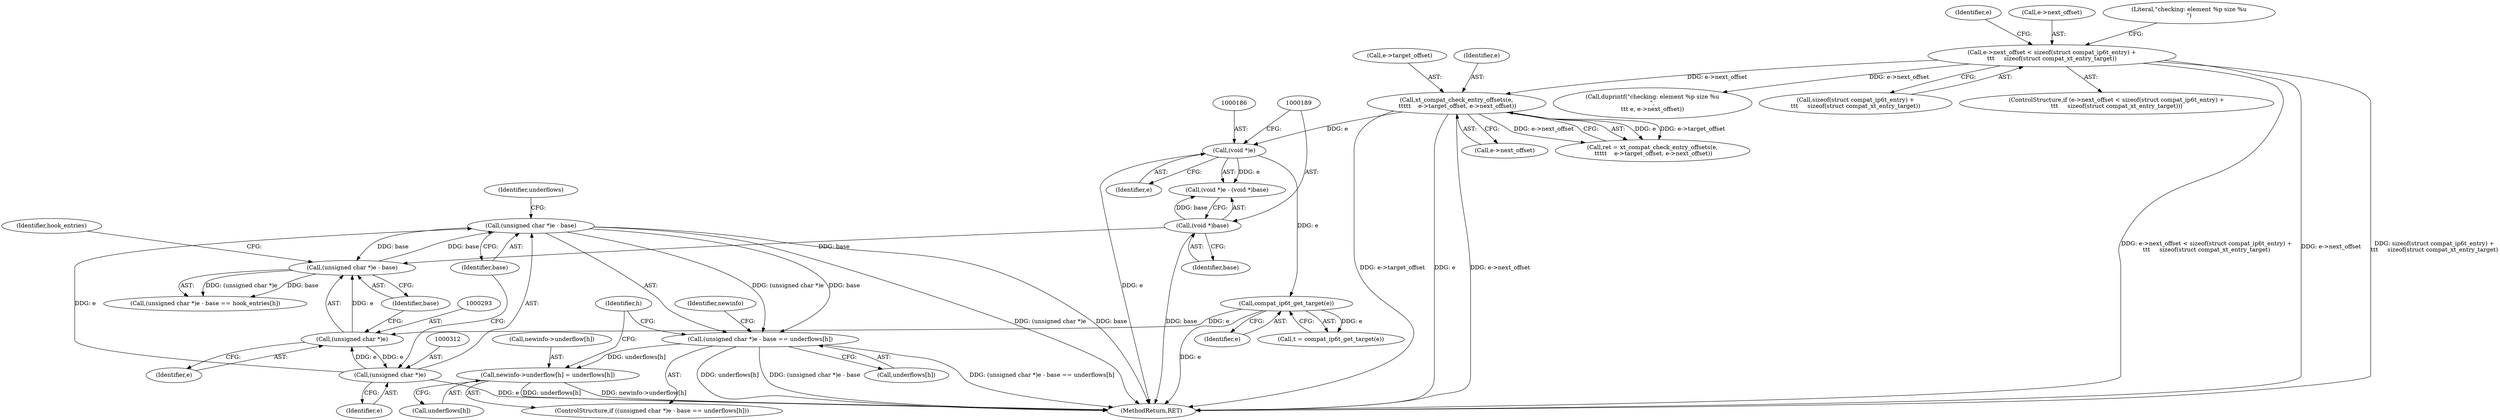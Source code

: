 digraph "0_linux_ce683e5f9d045e5d67d1312a42b359cb2ab2a13c_3@pointer" {
"1000318" [label="(Call,newinfo->underflow[h] = underflows[h])"];
"1000309" [label="(Call,(unsigned char *)e - base == underflows[h])"];
"1000310" [label="(Call,(unsigned char *)e - base)"];
"1000311" [label="(Call,(unsigned char *)e)"];
"1000292" [label="(Call,(unsigned char *)e)"];
"1000215" [label="(Call,compat_ip6t_get_target(e))"];
"1000185" [label="(Call,(void *)e)"];
"1000163" [label="(Call,xt_compat_check_entry_offsets(e,\n \t\t\t\t\t    e->target_offset, e->next_offset))"];
"1000132" [label="(Call,e->next_offset < sizeof(struct compat_ip6t_entry) +\n\t\t\t     sizeof(struct compat_xt_entry_target))"];
"1000291" [label="(Call,(unsigned char *)e - base)"];
"1000188" [label="(Call,(void *)base)"];
"1000321" [label="(Identifier,newinfo)"];
"1000294" [label="(Identifier,e)"];
"1000142" [label="(Call,duprintf(\"checking: element %p size %u\n\",\n\t\t\t e, e->next_offset))"];
"1000315" [label="(Call,underflows[h])"];
"1000314" [label="(Identifier,base)"];
"1000168" [label="(Call,e->next_offset)"];
"1000316" [label="(Identifier,underflows)"];
"1000156" [label="(Identifier,e)"];
"1000163" [label="(Call,xt_compat_check_entry_offsets(e,\n \t\t\t\t\t    e->target_offset, e->next_offset))"];
"1000375" [label="(MethodReturn,RET)"];
"1000319" [label="(Call,newinfo->underflow[h])"];
"1000136" [label="(Call,sizeof(struct compat_ip6t_entry) +\n\t\t\t     sizeof(struct compat_xt_entry_target))"];
"1000161" [label="(Call,ret = xt_compat_check_entry_offsets(e,\n \t\t\t\t\t    e->target_offset, e->next_offset))"];
"1000308" [label="(ControlStructure,if ((unsigned char *)e - base == underflows[h]))"];
"1000216" [label="(Identifier,e)"];
"1000164" [label="(Identifier,e)"];
"1000311" [label="(Call,(unsigned char *)e)"];
"1000310" [label="(Call,(unsigned char *)e - base)"];
"1000185" [label="(Call,(void *)e)"];
"1000165" [label="(Call,e->target_offset)"];
"1000131" [label="(ControlStructure,if (e->next_offset < sizeof(struct compat_ip6t_entry) +\n\t\t\t     sizeof(struct compat_xt_entry_target)))"];
"1000290" [label="(Call,(unsigned char *)e - base == hook_entries[h])"];
"1000133" [label="(Call,e->next_offset)"];
"1000309" [label="(Call,(unsigned char *)e - base == underflows[h])"];
"1000297" [label="(Identifier,hook_entries)"];
"1000287" [label="(Identifier,h)"];
"1000313" [label="(Identifier,e)"];
"1000184" [label="(Call,(void *)e - (void *)base)"];
"1000187" [label="(Identifier,e)"];
"1000324" [label="(Call,underflows[h])"];
"1000292" [label="(Call,(unsigned char *)e)"];
"1000132" [label="(Call,e->next_offset < sizeof(struct compat_ip6t_entry) +\n\t\t\t     sizeof(struct compat_xt_entry_target))"];
"1000318" [label="(Call,newinfo->underflow[h] = underflows[h])"];
"1000295" [label="(Identifier,base)"];
"1000188" [label="(Call,(void *)base)"];
"1000143" [label="(Literal,\"checking: element %p size %u\n\")"];
"1000291" [label="(Call,(unsigned char *)e - base)"];
"1000213" [label="(Call,t = compat_ip6t_get_target(e))"];
"1000190" [label="(Identifier,base)"];
"1000215" [label="(Call,compat_ip6t_get_target(e))"];
"1000318" -> "1000308"  [label="AST: "];
"1000318" -> "1000324"  [label="CFG: "];
"1000319" -> "1000318"  [label="AST: "];
"1000324" -> "1000318"  [label="AST: "];
"1000287" -> "1000318"  [label="CFG: "];
"1000318" -> "1000375"  [label="DDG: newinfo->underflow[h]"];
"1000318" -> "1000375"  [label="DDG: underflows[h]"];
"1000309" -> "1000318"  [label="DDG: underflows[h]"];
"1000309" -> "1000308"  [label="AST: "];
"1000309" -> "1000315"  [label="CFG: "];
"1000310" -> "1000309"  [label="AST: "];
"1000315" -> "1000309"  [label="AST: "];
"1000321" -> "1000309"  [label="CFG: "];
"1000287" -> "1000309"  [label="CFG: "];
"1000309" -> "1000375"  [label="DDG: (unsigned char *)e - base"];
"1000309" -> "1000375"  [label="DDG: (unsigned char *)e - base == underflows[h]"];
"1000309" -> "1000375"  [label="DDG: underflows[h]"];
"1000310" -> "1000309"  [label="DDG: (unsigned char *)e"];
"1000310" -> "1000309"  [label="DDG: base"];
"1000310" -> "1000314"  [label="CFG: "];
"1000311" -> "1000310"  [label="AST: "];
"1000314" -> "1000310"  [label="AST: "];
"1000316" -> "1000310"  [label="CFG: "];
"1000310" -> "1000375"  [label="DDG: (unsigned char *)e"];
"1000310" -> "1000375"  [label="DDG: base"];
"1000310" -> "1000291"  [label="DDG: base"];
"1000311" -> "1000310"  [label="DDG: e"];
"1000291" -> "1000310"  [label="DDG: base"];
"1000311" -> "1000313"  [label="CFG: "];
"1000312" -> "1000311"  [label="AST: "];
"1000313" -> "1000311"  [label="AST: "];
"1000314" -> "1000311"  [label="CFG: "];
"1000311" -> "1000375"  [label="DDG: e"];
"1000311" -> "1000292"  [label="DDG: e"];
"1000292" -> "1000311"  [label="DDG: e"];
"1000292" -> "1000291"  [label="AST: "];
"1000292" -> "1000294"  [label="CFG: "];
"1000293" -> "1000292"  [label="AST: "];
"1000294" -> "1000292"  [label="AST: "];
"1000295" -> "1000292"  [label="CFG: "];
"1000292" -> "1000291"  [label="DDG: e"];
"1000215" -> "1000292"  [label="DDG: e"];
"1000215" -> "1000213"  [label="AST: "];
"1000215" -> "1000216"  [label="CFG: "];
"1000216" -> "1000215"  [label="AST: "];
"1000213" -> "1000215"  [label="CFG: "];
"1000215" -> "1000375"  [label="DDG: e"];
"1000215" -> "1000213"  [label="DDG: e"];
"1000185" -> "1000215"  [label="DDG: e"];
"1000185" -> "1000184"  [label="AST: "];
"1000185" -> "1000187"  [label="CFG: "];
"1000186" -> "1000185"  [label="AST: "];
"1000187" -> "1000185"  [label="AST: "];
"1000189" -> "1000185"  [label="CFG: "];
"1000185" -> "1000375"  [label="DDG: e"];
"1000185" -> "1000184"  [label="DDG: e"];
"1000163" -> "1000185"  [label="DDG: e"];
"1000163" -> "1000161"  [label="AST: "];
"1000163" -> "1000168"  [label="CFG: "];
"1000164" -> "1000163"  [label="AST: "];
"1000165" -> "1000163"  [label="AST: "];
"1000168" -> "1000163"  [label="AST: "];
"1000161" -> "1000163"  [label="CFG: "];
"1000163" -> "1000375"  [label="DDG: e"];
"1000163" -> "1000375"  [label="DDG: e->next_offset"];
"1000163" -> "1000375"  [label="DDG: e->target_offset"];
"1000163" -> "1000161"  [label="DDG: e"];
"1000163" -> "1000161"  [label="DDG: e->target_offset"];
"1000163" -> "1000161"  [label="DDG: e->next_offset"];
"1000132" -> "1000163"  [label="DDG: e->next_offset"];
"1000132" -> "1000131"  [label="AST: "];
"1000132" -> "1000136"  [label="CFG: "];
"1000133" -> "1000132"  [label="AST: "];
"1000136" -> "1000132"  [label="AST: "];
"1000143" -> "1000132"  [label="CFG: "];
"1000156" -> "1000132"  [label="CFG: "];
"1000132" -> "1000375"  [label="DDG: e->next_offset < sizeof(struct compat_ip6t_entry) +\n\t\t\t     sizeof(struct compat_xt_entry_target)"];
"1000132" -> "1000375"  [label="DDG: e->next_offset"];
"1000132" -> "1000375"  [label="DDG: sizeof(struct compat_ip6t_entry) +\n\t\t\t     sizeof(struct compat_xt_entry_target)"];
"1000132" -> "1000142"  [label="DDG: e->next_offset"];
"1000291" -> "1000290"  [label="AST: "];
"1000291" -> "1000295"  [label="CFG: "];
"1000295" -> "1000291"  [label="AST: "];
"1000297" -> "1000291"  [label="CFG: "];
"1000291" -> "1000290"  [label="DDG: (unsigned char *)e"];
"1000291" -> "1000290"  [label="DDG: base"];
"1000188" -> "1000291"  [label="DDG: base"];
"1000188" -> "1000184"  [label="AST: "];
"1000188" -> "1000190"  [label="CFG: "];
"1000189" -> "1000188"  [label="AST: "];
"1000190" -> "1000188"  [label="AST: "];
"1000184" -> "1000188"  [label="CFG: "];
"1000188" -> "1000375"  [label="DDG: base"];
"1000188" -> "1000184"  [label="DDG: base"];
}
